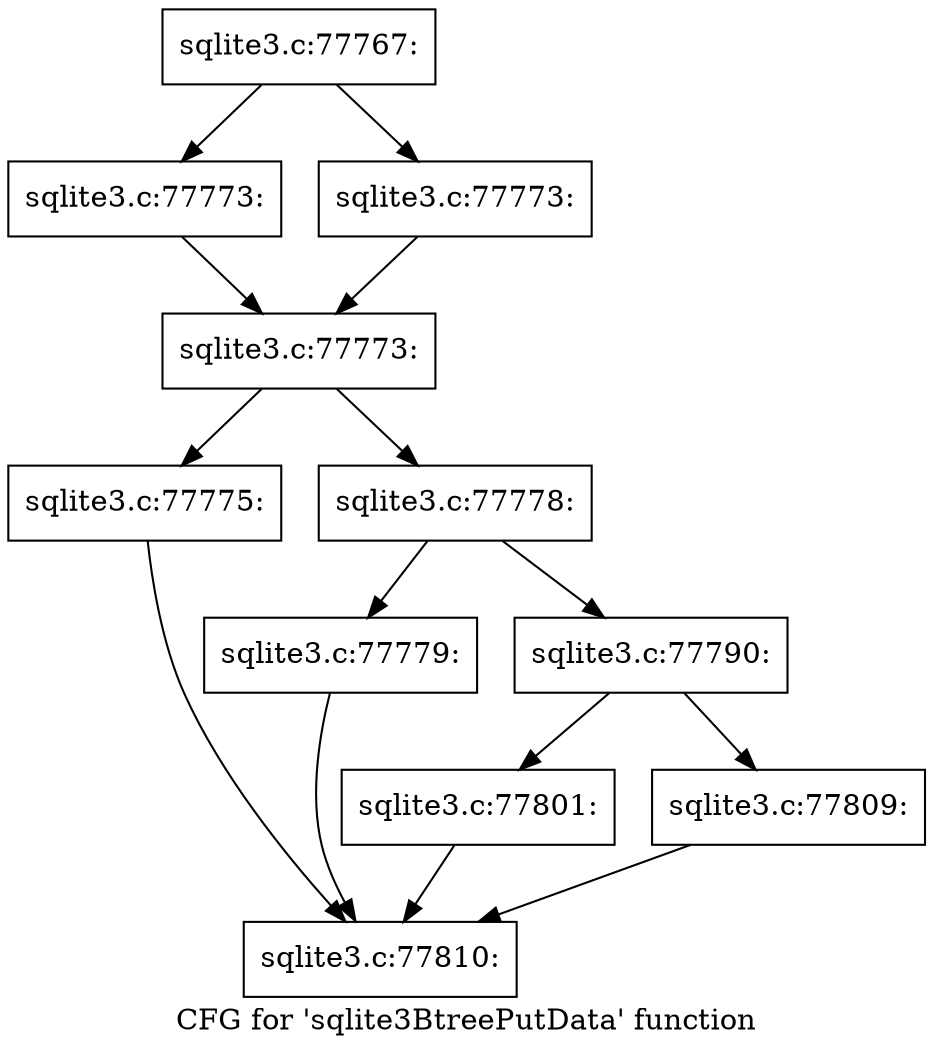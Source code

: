 digraph "CFG for 'sqlite3BtreePutData' function" {
	label="CFG for 'sqlite3BtreePutData' function";

	Node0x55c0f8649a00 [shape=record,label="{sqlite3.c:77767:}"];
	Node0x55c0f8649a00 -> Node0x55c0f864cf90;
	Node0x55c0f8649a00 -> Node0x55c0f864cfe0;
	Node0x55c0f864cf90 [shape=record,label="{sqlite3.c:77773:}"];
	Node0x55c0f864cf90 -> Node0x55c0f864d030;
	Node0x55c0f864cfe0 [shape=record,label="{sqlite3.c:77773:}"];
	Node0x55c0f864cfe0 -> Node0x55c0f864d030;
	Node0x55c0f864d030 [shape=record,label="{sqlite3.c:77773:}"];
	Node0x55c0f864d030 -> Node0x55c0f864d7a0;
	Node0x55c0f864d030 -> Node0x55c0f864d7f0;
	Node0x55c0f864d7a0 [shape=record,label="{sqlite3.c:77775:}"];
	Node0x55c0f864d7a0 -> Node0x55c0f8649b80;
	Node0x55c0f864d7f0 [shape=record,label="{sqlite3.c:77778:}"];
	Node0x55c0f864d7f0 -> Node0x55c0f864de20;
	Node0x55c0f864d7f0 -> Node0x55c0f864de70;
	Node0x55c0f864de20 [shape=record,label="{sqlite3.c:77779:}"];
	Node0x55c0f864de20 -> Node0x55c0f8649b80;
	Node0x55c0f864de70 [shape=record,label="{sqlite3.c:77790:}"];
	Node0x55c0f864de70 -> Node0x55c0f864ebb0;
	Node0x55c0f864de70 -> Node0x55c0f864ec00;
	Node0x55c0f864ebb0 [shape=record,label="{sqlite3.c:77801:}"];
	Node0x55c0f864ebb0 -> Node0x55c0f8649b80;
	Node0x55c0f864ec00 [shape=record,label="{sqlite3.c:77809:}"];
	Node0x55c0f864ec00 -> Node0x55c0f8649b80;
	Node0x55c0f8649b80 [shape=record,label="{sqlite3.c:77810:}"];
}
